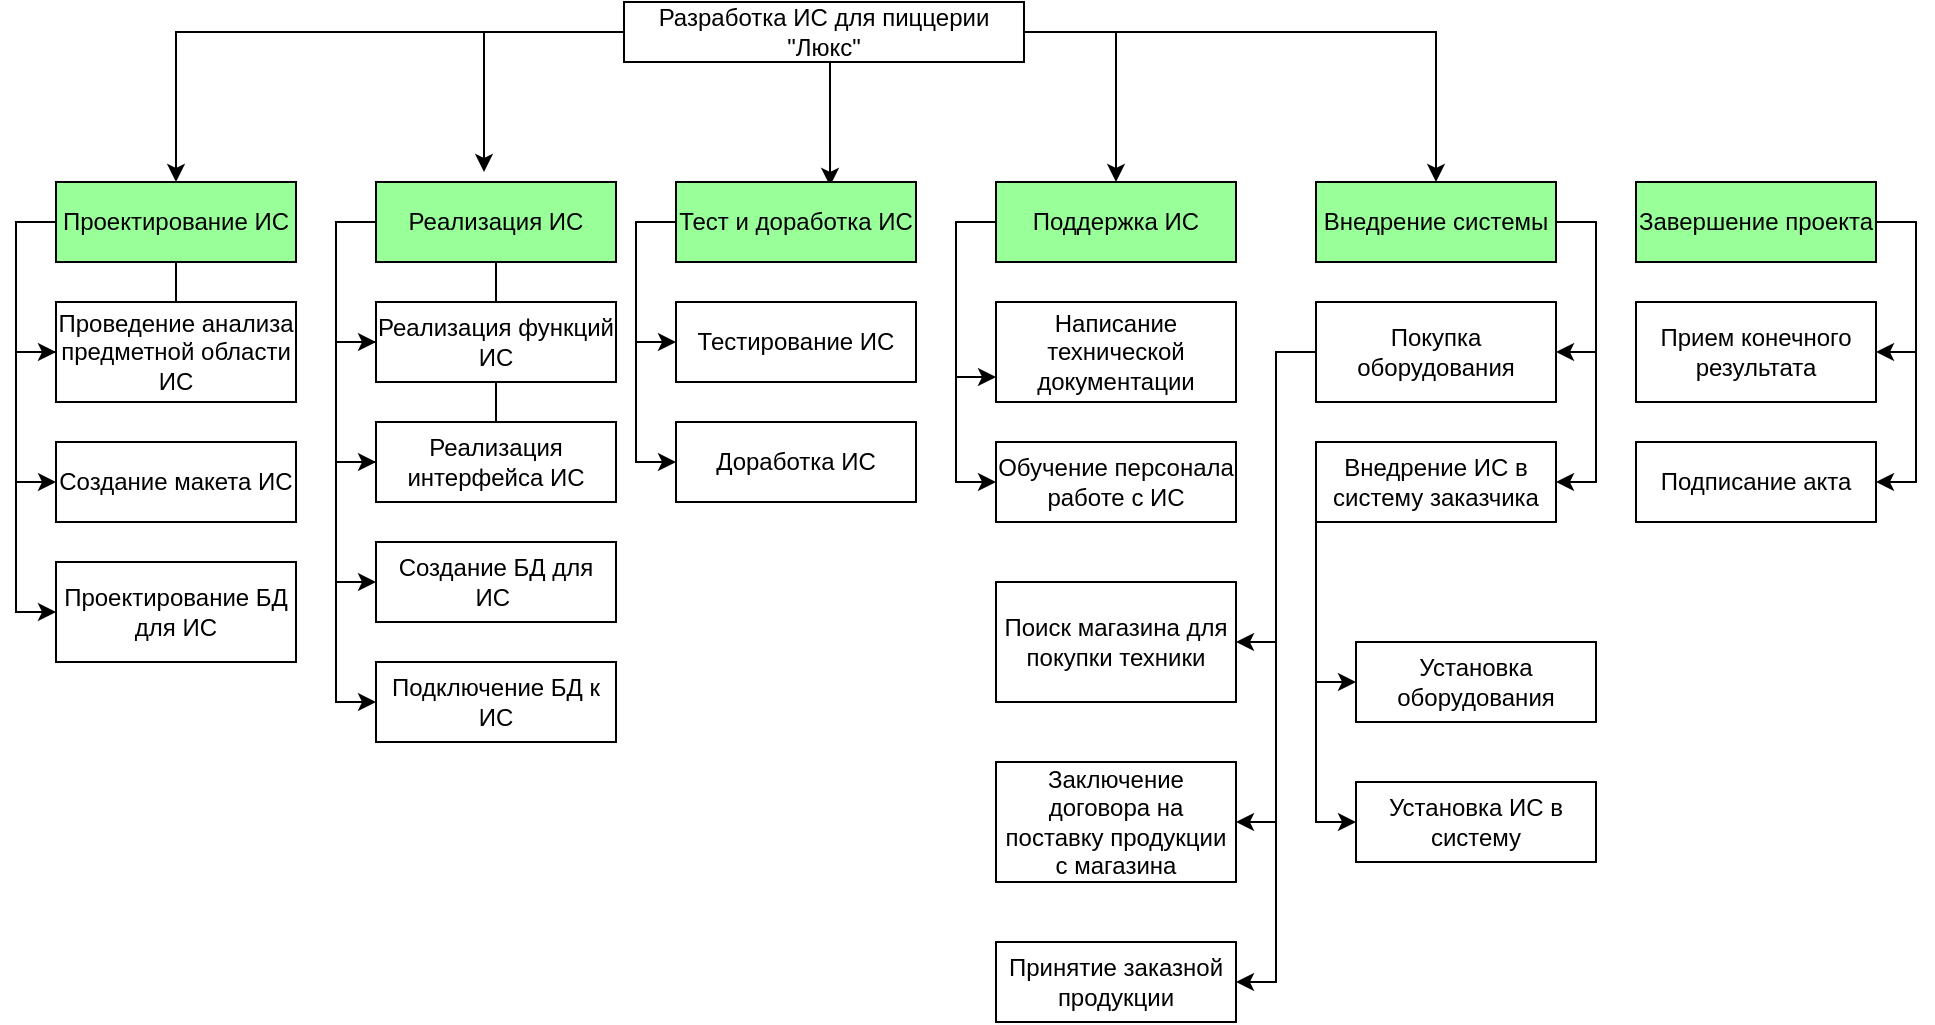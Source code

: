 <mxfile version="14.1.2" type="device"><diagram id="bXvTFxEHeT3nTkyZ1svp" name="Page-1"><mxGraphModel dx="1240" dy="561" grid="0" gridSize="10" guides="1" tooltips="1" connect="1" arrows="1" fold="1" page="0" pageScale="1" pageWidth="827" pageHeight="1169" math="0" shadow="0"><root><mxCell id="0"/><mxCell id="1" parent="0"/><mxCell id="iHALh6BmSZXkiX683ETc-7" style="edgeStyle=orthogonalEdgeStyle;rounded=0;orthogonalLoop=1;jettySize=auto;html=1;entryX=0.5;entryY=0;entryDx=0;entryDy=0;" edge="1" parent="1" source="iHALh6BmSZXkiX683ETc-1" target="iHALh6BmSZXkiX683ETc-2"><mxGeometry relative="1" as="geometry"/></mxCell><mxCell id="iHALh6BmSZXkiX683ETc-8" style="edgeStyle=orthogonalEdgeStyle;rounded=0;orthogonalLoop=1;jettySize=auto;html=1;entryX=0.45;entryY=-0.125;entryDx=0;entryDy=0;entryPerimeter=0;" edge="1" parent="1" source="iHALh6BmSZXkiX683ETc-1" target="iHALh6BmSZXkiX683ETc-3"><mxGeometry relative="1" as="geometry"/></mxCell><mxCell id="iHALh6BmSZXkiX683ETc-9" style="edgeStyle=orthogonalEdgeStyle;rounded=0;orthogonalLoop=1;jettySize=auto;html=1;entryX=0.642;entryY=0.05;entryDx=0;entryDy=0;entryPerimeter=0;" edge="1" parent="1" source="iHALh6BmSZXkiX683ETc-1" target="iHALh6BmSZXkiX683ETc-4"><mxGeometry relative="1" as="geometry"><Array as="points"><mxPoint x="417" y="80"/><mxPoint x="417" y="80"/></Array></mxGeometry></mxCell><mxCell id="iHALh6BmSZXkiX683ETc-10" style="edgeStyle=orthogonalEdgeStyle;rounded=0;orthogonalLoop=1;jettySize=auto;html=1;entryX=0.5;entryY=0;entryDx=0;entryDy=0;" edge="1" parent="1" source="iHALh6BmSZXkiX683ETc-1" target="iHALh6BmSZXkiX683ETc-5"><mxGeometry relative="1" as="geometry"><Array as="points"><mxPoint x="560" y="25"/></Array></mxGeometry></mxCell><mxCell id="iHALh6BmSZXkiX683ETc-11" style="edgeStyle=orthogonalEdgeStyle;rounded=0;orthogonalLoop=1;jettySize=auto;html=1;entryX=0.5;entryY=0;entryDx=0;entryDy=0;" edge="1" parent="1" source="iHALh6BmSZXkiX683ETc-1" target="iHALh6BmSZXkiX683ETc-6"><mxGeometry relative="1" as="geometry"/></mxCell><mxCell id="iHALh6BmSZXkiX683ETc-1" value="Разработка ИС для пиццерии &quot;Люкс&quot;" style="rounded=0;whiteSpace=wrap;html=1;" vertex="1" parent="1"><mxGeometry x="314" y="10" width="200" height="30" as="geometry"/></mxCell><mxCell id="iHALh6BmSZXkiX683ETc-15" style="edgeStyle=orthogonalEdgeStyle;rounded=0;orthogonalLoop=1;jettySize=auto;html=1;entryX=0;entryY=0.5;entryDx=0;entryDy=0;" edge="1" parent="1" source="iHALh6BmSZXkiX683ETc-2" target="iHALh6BmSZXkiX683ETc-12"><mxGeometry relative="1" as="geometry"><Array as="points"><mxPoint x="10" y="120"/><mxPoint x="10" y="185"/></Array></mxGeometry></mxCell><mxCell id="iHALh6BmSZXkiX683ETc-16" style="edgeStyle=orthogonalEdgeStyle;rounded=0;orthogonalLoop=1;jettySize=auto;html=1;entryX=0;entryY=0.5;entryDx=0;entryDy=0;" edge="1" parent="1" source="iHALh6BmSZXkiX683ETc-2" target="iHALh6BmSZXkiX683ETc-13"><mxGeometry relative="1" as="geometry"/></mxCell><mxCell id="iHALh6BmSZXkiX683ETc-17" style="edgeStyle=orthogonalEdgeStyle;rounded=0;orthogonalLoop=1;jettySize=auto;html=1;entryX=0;entryY=0.5;entryDx=0;entryDy=0;" edge="1" parent="1" source="iHALh6BmSZXkiX683ETc-2" target="iHALh6BmSZXkiX683ETc-14"><mxGeometry relative="1" as="geometry"><Array as="points"><mxPoint x="10" y="120"/><mxPoint x="10" y="315"/></Array></mxGeometry></mxCell><mxCell id="iHALh6BmSZXkiX683ETc-2" value="Проектирование ИС" style="rounded=0;whiteSpace=wrap;html=1;fillColor=#99FF99;" vertex="1" parent="1"><mxGeometry x="30" y="100" width="120" height="40" as="geometry"/></mxCell><mxCell id="iHALh6BmSZXkiX683ETc-33" style="edgeStyle=orthogonalEdgeStyle;rounded=0;orthogonalLoop=1;jettySize=auto;html=1;entryX=0;entryY=0.5;entryDx=0;entryDy=0;" edge="1" parent="1" source="iHALh6BmSZXkiX683ETc-3" target="iHALh6BmSZXkiX683ETc-18"><mxGeometry relative="1" as="geometry"><Array as="points"><mxPoint x="170" y="120"/><mxPoint x="170" y="180"/></Array></mxGeometry></mxCell><mxCell id="iHALh6BmSZXkiX683ETc-34" style="edgeStyle=orthogonalEdgeStyle;rounded=0;orthogonalLoop=1;jettySize=auto;html=1;entryX=0;entryY=0.5;entryDx=0;entryDy=0;" edge="1" parent="1" source="iHALh6BmSZXkiX683ETc-3" target="iHALh6BmSZXkiX683ETc-19"><mxGeometry relative="1" as="geometry"><Array as="points"><mxPoint x="250" y="180"/><mxPoint x="170" y="180"/><mxPoint x="170" y="240"/></Array></mxGeometry></mxCell><mxCell id="iHALh6BmSZXkiX683ETc-35" style="edgeStyle=orthogonalEdgeStyle;rounded=0;orthogonalLoop=1;jettySize=auto;html=1;entryX=0;entryY=0.5;entryDx=0;entryDy=0;" edge="1" parent="1" source="iHALh6BmSZXkiX683ETc-3" target="iHALh6BmSZXkiX683ETc-20"><mxGeometry relative="1" as="geometry"><Array as="points"><mxPoint x="170" y="120"/><mxPoint x="170" y="300"/></Array></mxGeometry></mxCell><mxCell id="iHALh6BmSZXkiX683ETc-36" style="edgeStyle=orthogonalEdgeStyle;rounded=0;orthogonalLoop=1;jettySize=auto;html=1;entryX=0;entryY=0.5;entryDx=0;entryDy=0;" edge="1" parent="1" source="iHALh6BmSZXkiX683ETc-3" target="iHALh6BmSZXkiX683ETc-21"><mxGeometry relative="1" as="geometry"/></mxCell><mxCell id="iHALh6BmSZXkiX683ETc-3" value="Реализация ИС" style="rounded=0;whiteSpace=wrap;html=1;fillColor=#99FF99;" vertex="1" parent="1"><mxGeometry x="190" y="100" width="120" height="40" as="geometry"/></mxCell><mxCell id="iHALh6BmSZXkiX683ETc-37" style="edgeStyle=orthogonalEdgeStyle;rounded=0;orthogonalLoop=1;jettySize=auto;html=1;entryX=0;entryY=0.5;entryDx=0;entryDy=0;" edge="1" parent="1" source="iHALh6BmSZXkiX683ETc-4" target="iHALh6BmSZXkiX683ETc-22"><mxGeometry relative="1" as="geometry"><Array as="points"><mxPoint x="320" y="120"/><mxPoint x="320" y="180"/></Array></mxGeometry></mxCell><mxCell id="iHALh6BmSZXkiX683ETc-38" style="edgeStyle=orthogonalEdgeStyle;rounded=0;orthogonalLoop=1;jettySize=auto;html=1;entryX=0;entryY=0.5;entryDx=0;entryDy=0;" edge="1" parent="1" source="iHALh6BmSZXkiX683ETc-4" target="iHALh6BmSZXkiX683ETc-23"><mxGeometry relative="1" as="geometry"><Array as="points"><mxPoint x="320" y="120"/><mxPoint x="320" y="240"/></Array></mxGeometry></mxCell><mxCell id="iHALh6BmSZXkiX683ETc-4" value="Тест и доработка ИС" style="rounded=0;whiteSpace=wrap;html=1;fillColor=#99FF99;" vertex="1" parent="1"><mxGeometry x="340" y="100" width="120" height="40" as="geometry"/></mxCell><mxCell id="iHALh6BmSZXkiX683ETc-39" style="edgeStyle=orthogonalEdgeStyle;rounded=0;orthogonalLoop=1;jettySize=auto;html=1;entryX=0;entryY=0.75;entryDx=0;entryDy=0;" edge="1" parent="1" source="iHALh6BmSZXkiX683ETc-5" target="iHALh6BmSZXkiX683ETc-24"><mxGeometry relative="1" as="geometry"><Array as="points"><mxPoint x="480" y="120"/><mxPoint x="480" y="198"/></Array></mxGeometry></mxCell><mxCell id="iHALh6BmSZXkiX683ETc-40" style="edgeStyle=orthogonalEdgeStyle;rounded=0;orthogonalLoop=1;jettySize=auto;html=1;entryX=0;entryY=0.5;entryDx=0;entryDy=0;" edge="1" parent="1" source="iHALh6BmSZXkiX683ETc-5" target="iHALh6BmSZXkiX683ETc-25"><mxGeometry relative="1" as="geometry"><Array as="points"><mxPoint x="480" y="120"/><mxPoint x="480" y="250"/></Array></mxGeometry></mxCell><mxCell id="iHALh6BmSZXkiX683ETc-5" value="Поддержка ИС" style="rounded=0;whiteSpace=wrap;html=1;fillColor=#99FF99;" vertex="1" parent="1"><mxGeometry x="500" y="100" width="120" height="40" as="geometry"/></mxCell><mxCell id="iHALh6BmSZXkiX683ETc-43" style="edgeStyle=orthogonalEdgeStyle;rounded=0;orthogonalLoop=1;jettySize=auto;html=1;entryX=1;entryY=0.5;entryDx=0;entryDy=0;" edge="1" parent="1" source="iHALh6BmSZXkiX683ETc-6" target="iHALh6BmSZXkiX683ETc-26"><mxGeometry relative="1" as="geometry"><Array as="points"><mxPoint x="800" y="120"/><mxPoint x="800" y="185"/></Array></mxGeometry></mxCell><mxCell id="iHALh6BmSZXkiX683ETc-44" style="edgeStyle=orthogonalEdgeStyle;rounded=0;orthogonalLoop=1;jettySize=auto;html=1;entryX=1;entryY=0.5;entryDx=0;entryDy=0;" edge="1" parent="1" source="iHALh6BmSZXkiX683ETc-6" target="iHALh6BmSZXkiX683ETc-27"><mxGeometry relative="1" as="geometry"><Array as="points"><mxPoint x="800" y="120"/><mxPoint x="800" y="250"/></Array></mxGeometry></mxCell><mxCell id="iHALh6BmSZXkiX683ETc-6" value="Внедрение системы" style="rounded=0;whiteSpace=wrap;html=1;fillColor=#99FF99;" vertex="1" parent="1"><mxGeometry x="660" y="100" width="120" height="40" as="geometry"/></mxCell><mxCell id="iHALh6BmSZXkiX683ETc-12" value="Проведение анализа предметной области ИС" style="rounded=0;whiteSpace=wrap;html=1;" vertex="1" parent="1"><mxGeometry x="30" y="160" width="120" height="50" as="geometry"/></mxCell><mxCell id="iHALh6BmSZXkiX683ETc-13" value="Создание макета ИС" style="rounded=0;whiteSpace=wrap;html=1;" vertex="1" parent="1"><mxGeometry x="30" y="230" width="120" height="40" as="geometry"/></mxCell><mxCell id="iHALh6BmSZXkiX683ETc-14" value="Проектирование БД для ИС" style="rounded=0;whiteSpace=wrap;html=1;" vertex="1" parent="1"><mxGeometry x="30" y="290" width="120" height="50" as="geometry"/></mxCell><mxCell id="iHALh6BmSZXkiX683ETc-18" value="Реализация функций ИС" style="rounded=0;whiteSpace=wrap;html=1;" vertex="1" parent="1"><mxGeometry x="190" y="160" width="120" height="40" as="geometry"/></mxCell><mxCell id="iHALh6BmSZXkiX683ETc-19" value="Реализация интерфейса ИС" style="rounded=0;whiteSpace=wrap;html=1;" vertex="1" parent="1"><mxGeometry x="190" y="220" width="120" height="40" as="geometry"/></mxCell><mxCell id="iHALh6BmSZXkiX683ETc-20" value="Создание БД для ИС&amp;nbsp;" style="rounded=0;whiteSpace=wrap;html=1;" vertex="1" parent="1"><mxGeometry x="190" y="280" width="120" height="40" as="geometry"/></mxCell><mxCell id="iHALh6BmSZXkiX683ETc-21" value="Подключение БД к ИС" style="rounded=0;whiteSpace=wrap;html=1;" vertex="1" parent="1"><mxGeometry x="190" y="340" width="120" height="40" as="geometry"/></mxCell><mxCell id="iHALh6BmSZXkiX683ETc-22" value="Тестирование ИС" style="rounded=0;whiteSpace=wrap;html=1;" vertex="1" parent="1"><mxGeometry x="340" y="160" width="120" height="40" as="geometry"/></mxCell><mxCell id="iHALh6BmSZXkiX683ETc-23" value="Доработка ИС" style="rounded=0;whiteSpace=wrap;html=1;" vertex="1" parent="1"><mxGeometry x="340" y="220" width="120" height="40" as="geometry"/></mxCell><mxCell id="iHALh6BmSZXkiX683ETc-24" value="Написание технической документации" style="rounded=0;whiteSpace=wrap;html=1;" vertex="1" parent="1"><mxGeometry x="500" y="160" width="120" height="50" as="geometry"/></mxCell><mxCell id="iHALh6BmSZXkiX683ETc-25" value="Обучение персонала работе с ИС" style="rounded=0;whiteSpace=wrap;html=1;" vertex="1" parent="1"><mxGeometry x="500" y="230" width="120" height="40" as="geometry"/></mxCell><mxCell id="iHALh6BmSZXkiX683ETc-45" style="edgeStyle=orthogonalEdgeStyle;rounded=0;orthogonalLoop=1;jettySize=auto;html=1;entryX=1;entryY=0.5;entryDx=0;entryDy=0;" edge="1" parent="1" source="iHALh6BmSZXkiX683ETc-26" target="iHALh6BmSZXkiX683ETc-28"><mxGeometry relative="1" as="geometry"/></mxCell><mxCell id="iHALh6BmSZXkiX683ETc-46" style="edgeStyle=orthogonalEdgeStyle;rounded=0;orthogonalLoop=1;jettySize=auto;html=1;entryX=1;entryY=0.5;entryDx=0;entryDy=0;" edge="1" parent="1" source="iHALh6BmSZXkiX683ETc-26" target="iHALh6BmSZXkiX683ETc-29"><mxGeometry relative="1" as="geometry"/></mxCell><mxCell id="iHALh6BmSZXkiX683ETc-47" style="edgeStyle=orthogonalEdgeStyle;rounded=0;orthogonalLoop=1;jettySize=auto;html=1;entryX=1;entryY=0.5;entryDx=0;entryDy=0;" edge="1" parent="1" source="iHALh6BmSZXkiX683ETc-26" target="iHALh6BmSZXkiX683ETc-30"><mxGeometry relative="1" as="geometry"/></mxCell><mxCell id="iHALh6BmSZXkiX683ETc-26" value="Покупка оборудования" style="rounded=0;whiteSpace=wrap;html=1;" vertex="1" parent="1"><mxGeometry x="660" y="160" width="120" height="50" as="geometry"/></mxCell><mxCell id="iHALh6BmSZXkiX683ETc-48" style="edgeStyle=orthogonalEdgeStyle;rounded=0;orthogonalLoop=1;jettySize=auto;html=1;entryX=0;entryY=0.5;entryDx=0;entryDy=0;" edge="1" parent="1" source="iHALh6BmSZXkiX683ETc-27" target="iHALh6BmSZXkiX683ETc-31"><mxGeometry relative="1" as="geometry"><Array as="points"><mxPoint x="660" y="350"/></Array></mxGeometry></mxCell><mxCell id="iHALh6BmSZXkiX683ETc-49" style="edgeStyle=orthogonalEdgeStyle;rounded=0;orthogonalLoop=1;jettySize=auto;html=1;entryX=0;entryY=0.5;entryDx=0;entryDy=0;" edge="1" parent="1" source="iHALh6BmSZXkiX683ETc-27" target="iHALh6BmSZXkiX683ETc-32"><mxGeometry relative="1" as="geometry"><Array as="points"><mxPoint x="660" y="420"/></Array></mxGeometry></mxCell><mxCell id="iHALh6BmSZXkiX683ETc-27" value="Внедрение ИС в систему заказчика" style="rounded=0;whiteSpace=wrap;html=1;" vertex="1" parent="1"><mxGeometry x="660" y="230" width="120" height="40" as="geometry"/></mxCell><mxCell id="iHALh6BmSZXkiX683ETc-28" value="Поиск магазина для покупки техники" style="rounded=0;whiteSpace=wrap;html=1;" vertex="1" parent="1"><mxGeometry x="500" y="300" width="120" height="60" as="geometry"/></mxCell><mxCell id="iHALh6BmSZXkiX683ETc-29" value="Заключение договора на поставку продукции с магазина" style="rounded=0;whiteSpace=wrap;html=1;" vertex="1" parent="1"><mxGeometry x="500" y="390" width="120" height="60" as="geometry"/></mxCell><mxCell id="iHALh6BmSZXkiX683ETc-30" value="Принятие заказной продукции" style="rounded=0;whiteSpace=wrap;html=1;" vertex="1" parent="1"><mxGeometry x="500" y="480" width="120" height="40" as="geometry"/></mxCell><mxCell id="iHALh6BmSZXkiX683ETc-31" value="Установка оборудования" style="rounded=0;whiteSpace=wrap;html=1;" vertex="1" parent="1"><mxGeometry x="680" y="330" width="120" height="40" as="geometry"/></mxCell><mxCell id="iHALh6BmSZXkiX683ETc-32" value="Установка ИС в систему" style="rounded=0;whiteSpace=wrap;html=1;" vertex="1" parent="1"><mxGeometry x="680" y="400" width="120" height="40" as="geometry"/></mxCell><mxCell id="iHALh6BmSZXkiX683ETc-54" style="edgeStyle=orthogonalEdgeStyle;rounded=0;orthogonalLoop=1;jettySize=auto;html=1;entryX=1;entryY=0.5;entryDx=0;entryDy=0;" edge="1" parent="1" source="iHALh6BmSZXkiX683ETc-50" target="iHALh6BmSZXkiX683ETc-52"><mxGeometry relative="1" as="geometry"><Array as="points"><mxPoint x="960" y="120"/><mxPoint x="960" y="185"/></Array></mxGeometry></mxCell><mxCell id="iHALh6BmSZXkiX683ETc-55" style="edgeStyle=orthogonalEdgeStyle;rounded=0;orthogonalLoop=1;jettySize=auto;html=1;entryX=1;entryY=0.5;entryDx=0;entryDy=0;" edge="1" parent="1" source="iHALh6BmSZXkiX683ETc-50" target="iHALh6BmSZXkiX683ETc-53"><mxGeometry relative="1" as="geometry"><Array as="points"><mxPoint x="960" y="120"/><mxPoint x="960" y="250"/></Array></mxGeometry></mxCell><mxCell id="iHALh6BmSZXkiX683ETc-50" value="Завершение проекта" style="rounded=0;whiteSpace=wrap;html=1;fillColor=#99FF99;" vertex="1" parent="1"><mxGeometry x="820" y="100" width="120" height="40" as="geometry"/></mxCell><mxCell id="iHALh6BmSZXkiX683ETc-52" value="Прием конечного результата" style="rounded=0;whiteSpace=wrap;html=1;fillColor=#FFFFFF;" vertex="1" parent="1"><mxGeometry x="820" y="160" width="120" height="50" as="geometry"/></mxCell><mxCell id="iHALh6BmSZXkiX683ETc-53" value="Подписание акта" style="rounded=0;whiteSpace=wrap;html=1;fillColor=#FFFFFF;" vertex="1" parent="1"><mxGeometry x="820" y="230" width="120" height="40" as="geometry"/></mxCell></root></mxGraphModel></diagram></mxfile>